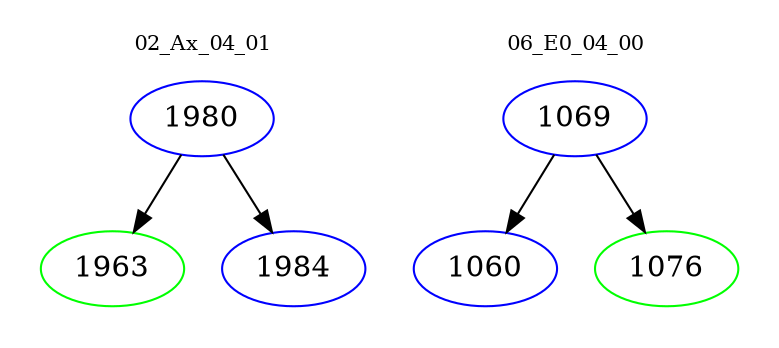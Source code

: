 digraph{
subgraph cluster_0 {
color = white
label = "02_Ax_04_01";
fontsize=10;
T0_1980 [label="1980", color="blue"]
T0_1980 -> T0_1963 [color="black"]
T0_1963 [label="1963", color="green"]
T0_1980 -> T0_1984 [color="black"]
T0_1984 [label="1984", color="blue"]
}
subgraph cluster_1 {
color = white
label = "06_E0_04_00";
fontsize=10;
T1_1069 [label="1069", color="blue"]
T1_1069 -> T1_1060 [color="black"]
T1_1060 [label="1060", color="blue"]
T1_1069 -> T1_1076 [color="black"]
T1_1076 [label="1076", color="green"]
}
}
